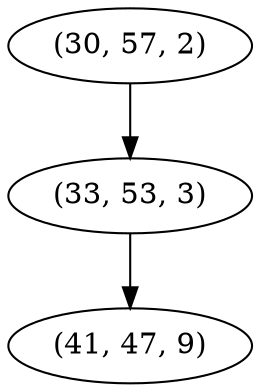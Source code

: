 digraph tree {
    "(30, 57, 2)";
    "(33, 53, 3)";
    "(41, 47, 9)";
    "(30, 57, 2)" -> "(33, 53, 3)";
    "(33, 53, 3)" -> "(41, 47, 9)";
}
